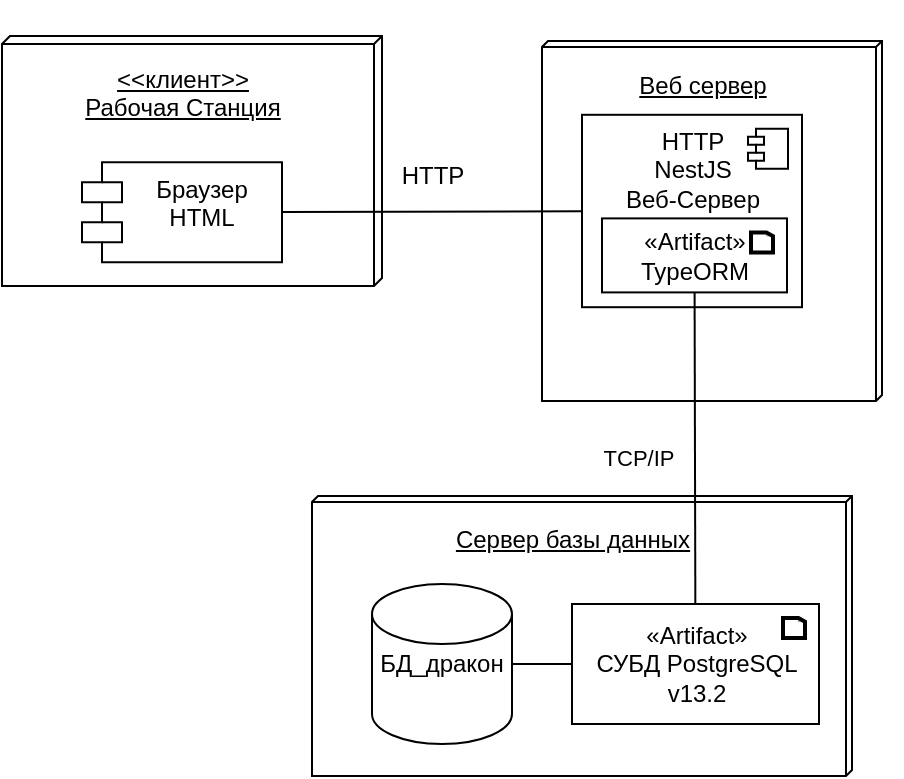 <mxfile version="14.6.13" type="device"><diagram id="GWJZJU3gA-WstNUtdmJk" name="Page-1"><mxGraphModel dx="906" dy="567" grid="1" gridSize="10" guides="1" tooltips="1" connect="1" arrows="1" fold="1" page="1" pageScale="1" pageWidth="1169" pageHeight="827" math="0" shadow="0"><root><mxCell id="0"/><mxCell id="1" parent="0"/><mxCell id="6ZtGmfPblpVk3PTSkXaP-14" value="HTTP" style="text;html=1;align=center;verticalAlign=middle;resizable=0;points=[];autosize=1;" parent="1" vertex="1"><mxGeometry x="380" y="170" width="50" height="20" as="geometry"/></mxCell><mxCell id="H_TcRalTHpBZ9i0gUOv3-1" value="" style="group;verticalAlign=top;align=center;" vertex="1" connectable="0" parent="1"><mxGeometry x="190" y="110" width="190" height="125" as="geometry"/></mxCell><mxCell id="6ZtGmfPblpVk3PTSkXaP-11" value="&amp;lt;&amp;lt;клиент&amp;gt;&amp;gt;&lt;br&gt;Рабочая Станция" style="verticalAlign=top;align=center;spacingTop=8;spacingLeft=2;spacingRight=12;shape=cube;size=4;direction=south;fontStyle=4;html=1;" parent="H_TcRalTHpBZ9i0gUOv3-1" vertex="1"><mxGeometry width="190" height="125" as="geometry"/></mxCell><mxCell id="6ZtGmfPblpVk3PTSkXaP-12" value="Браузер&#10;HTML" style="shape=module;align=left;spacingLeft=20;align=center;verticalAlign=top;" parent="H_TcRalTHpBZ9i0gUOv3-1" vertex="1"><mxGeometry x="40" y="63.1" width="100" height="50" as="geometry"/></mxCell><mxCell id="H_TcRalTHpBZ9i0gUOv3-9" value="" style="group" vertex="1" connectable="0" parent="1"><mxGeometry x="460" y="92.5" width="180" height="200" as="geometry"/></mxCell><mxCell id="H_TcRalTHpBZ9i0gUOv3-4" value="Веб сервер" style="verticalAlign=top;align=center;spacingTop=8;spacingLeft=2;spacingRight=12;shape=cube;size=3;direction=south;fontStyle=4;html=1;" vertex="1" parent="H_TcRalTHpBZ9i0gUOv3-9"><mxGeometry y="20" width="170" height="180" as="geometry"/></mxCell><mxCell id="H_TcRalTHpBZ9i0gUOv3-12" value="" style="group" vertex="1" connectable="0" parent="H_TcRalTHpBZ9i0gUOv3-9"><mxGeometry x="20" y="56.9" width="110" height="96.2" as="geometry"/></mxCell><mxCell id="H_TcRalTHpBZ9i0gUOv3-10" value="&lt;span style=&quot;font-size: 12px&quot;&gt;HTTP&lt;/span&gt;&lt;br style=&quot;padding: 0px ; margin: 0px ; font-size: 12px&quot;&gt;&lt;span style=&quot;font-size: 12px&quot;&gt;NestJS&lt;/span&gt;&lt;br style=&quot;padding: 0px ; margin: 0px ; font-size: 12px&quot;&gt;&lt;span style=&quot;font-size: 12px&quot;&gt;Веб-Сервер&lt;/span&gt;" style="html=1;dropTarget=0;fontSize=11;align=center;verticalAlign=top;" vertex="1" parent="H_TcRalTHpBZ9i0gUOv3-12"><mxGeometry width="110" height="96.2" as="geometry"/></mxCell><mxCell id="H_TcRalTHpBZ9i0gUOv3-11" value="" style="shape=module;jettyWidth=8;jettyHeight=4;" vertex="1" parent="H_TcRalTHpBZ9i0gUOv3-10"><mxGeometry x="1" width="20" height="20" relative="1" as="geometry"><mxPoint x="-27" y="7" as="offset"/></mxGeometry></mxCell><mxCell id="H_TcRalTHpBZ9i0gUOv3-6" value="«Artifact»&lt;br&gt;TypeORM" style="html=1;dropTarget=0;align=center;" vertex="1" parent="H_TcRalTHpBZ9i0gUOv3-12"><mxGeometry x="10" y="51.8" width="92.5" height="37" as="geometry"/></mxCell><mxCell id="H_TcRalTHpBZ9i0gUOv3-7" value="" style="shape=mxgraph.cisco.misc.page_icon;html=1;pointerEvents=1;dashed=0;fillColor=#ffffff;strokeColor=#000000;strokeWidth=2;verticalLabelPosition=bottom;verticalAlign=top;align=center;outlineConnect=0;fontFamily=Helvetica;fontSize=12;fontColor=#000000;" vertex="1" parent="H_TcRalTHpBZ9i0gUOv3-6"><mxGeometry x="1" width="11" height="10" relative="1" as="geometry"><mxPoint x="-18" y="7" as="offset"/></mxGeometry></mxCell><mxCell id="6ZtGmfPblpVk3PTSkXaP-13" style="rounded=0;orthogonalLoop=1;jettySize=auto;html=1;endArrow=none;endFill=0;" parent="1" source="6ZtGmfPblpVk3PTSkXaP-12" target="H_TcRalTHpBZ9i0gUOv3-10" edge="1"><mxGeometry relative="1" as="geometry"><mxPoint x="501.57" y="345.8" as="targetPoint"/></mxGeometry></mxCell><mxCell id="H_TcRalTHpBZ9i0gUOv3-3" value="TCP/IP" style="text;html=1;align=center;verticalAlign=middle;resizable=0;points=[];autosize=1;strokeColor=none;fontSize=11;" vertex="1" parent="1"><mxGeometry x="483" y="311" width="50" height="20" as="geometry"/></mxCell><mxCell id="H_TcRalTHpBZ9i0gUOv3-30" value="" style="group" vertex="1" connectable="0" parent="1"><mxGeometry x="335" y="340" width="280" height="140" as="geometry"/></mxCell><mxCell id="H_TcRalTHpBZ9i0gUOv3-31" value="Сервер базы данных" style="verticalAlign=top;align=center;spacingTop=8;spacingLeft=2;spacingRight=12;shape=cube;size=3;direction=south;fontStyle=4;html=1;" vertex="1" parent="H_TcRalTHpBZ9i0gUOv3-30"><mxGeometry x="10" width="270" height="140" as="geometry"/></mxCell><mxCell id="H_TcRalTHpBZ9i0gUOv3-32" value="«Artifact»&lt;br&gt;СУБД PostgreSQL&lt;br&gt;v13.2" style="html=1;dropTarget=0;align=center;" vertex="1" parent="H_TcRalTHpBZ9i0gUOv3-30"><mxGeometry x="140" y="54" width="123.5" height="60" as="geometry"/></mxCell><mxCell id="H_TcRalTHpBZ9i0gUOv3-33" value="" style="shape=mxgraph.cisco.misc.page_icon;html=1;pointerEvents=1;dashed=0;fillColor=#ffffff;strokeColor=#000000;strokeWidth=2;verticalLabelPosition=bottom;verticalAlign=top;align=center;outlineConnect=0;fontFamily=Helvetica;fontSize=12;fontColor=#000000;" vertex="1" parent="H_TcRalTHpBZ9i0gUOv3-32"><mxGeometry x="1" width="11" height="10" relative="1" as="geometry"><mxPoint x="-18" y="7" as="offset"/></mxGeometry></mxCell><mxCell id="H_TcRalTHpBZ9i0gUOv3-26" value="БД_дракон" style="shape=cylinder2;whiteSpace=wrap;html=1;boundedLbl=1;backgroundOutline=1;size=15;" vertex="1" parent="H_TcRalTHpBZ9i0gUOv3-30"><mxGeometry x="40" y="44" width="70" height="80" as="geometry"/></mxCell><mxCell id="H_TcRalTHpBZ9i0gUOv3-27" style="edgeStyle=orthogonalEdgeStyle;rounded=0;orthogonalLoop=1;jettySize=auto;html=1;fontSize=11;endArrow=none;endFill=0;" edge="1" parent="H_TcRalTHpBZ9i0gUOv3-30" source="H_TcRalTHpBZ9i0gUOv3-26" target="H_TcRalTHpBZ9i0gUOv3-32"><mxGeometry relative="1" as="geometry"><mxPoint x="318.75" y="80.0" as="targetPoint"/></mxGeometry></mxCell><mxCell id="6ZtGmfPblpVk3PTSkXaP-8" style="rounded=0;orthogonalLoop=1;jettySize=auto;html=1;endArrow=none;endFill=0;" parent="1" source="H_TcRalTHpBZ9i0gUOv3-32" target="H_TcRalTHpBZ9i0gUOv3-6" edge="1"><mxGeometry relative="1" as="geometry"><mxPoint x="538.326" y="364.0" as="sourcePoint"/><mxPoint x="605" y="343" as="targetPoint"/></mxGeometry></mxCell></root></mxGraphModel></diagram></mxfile>